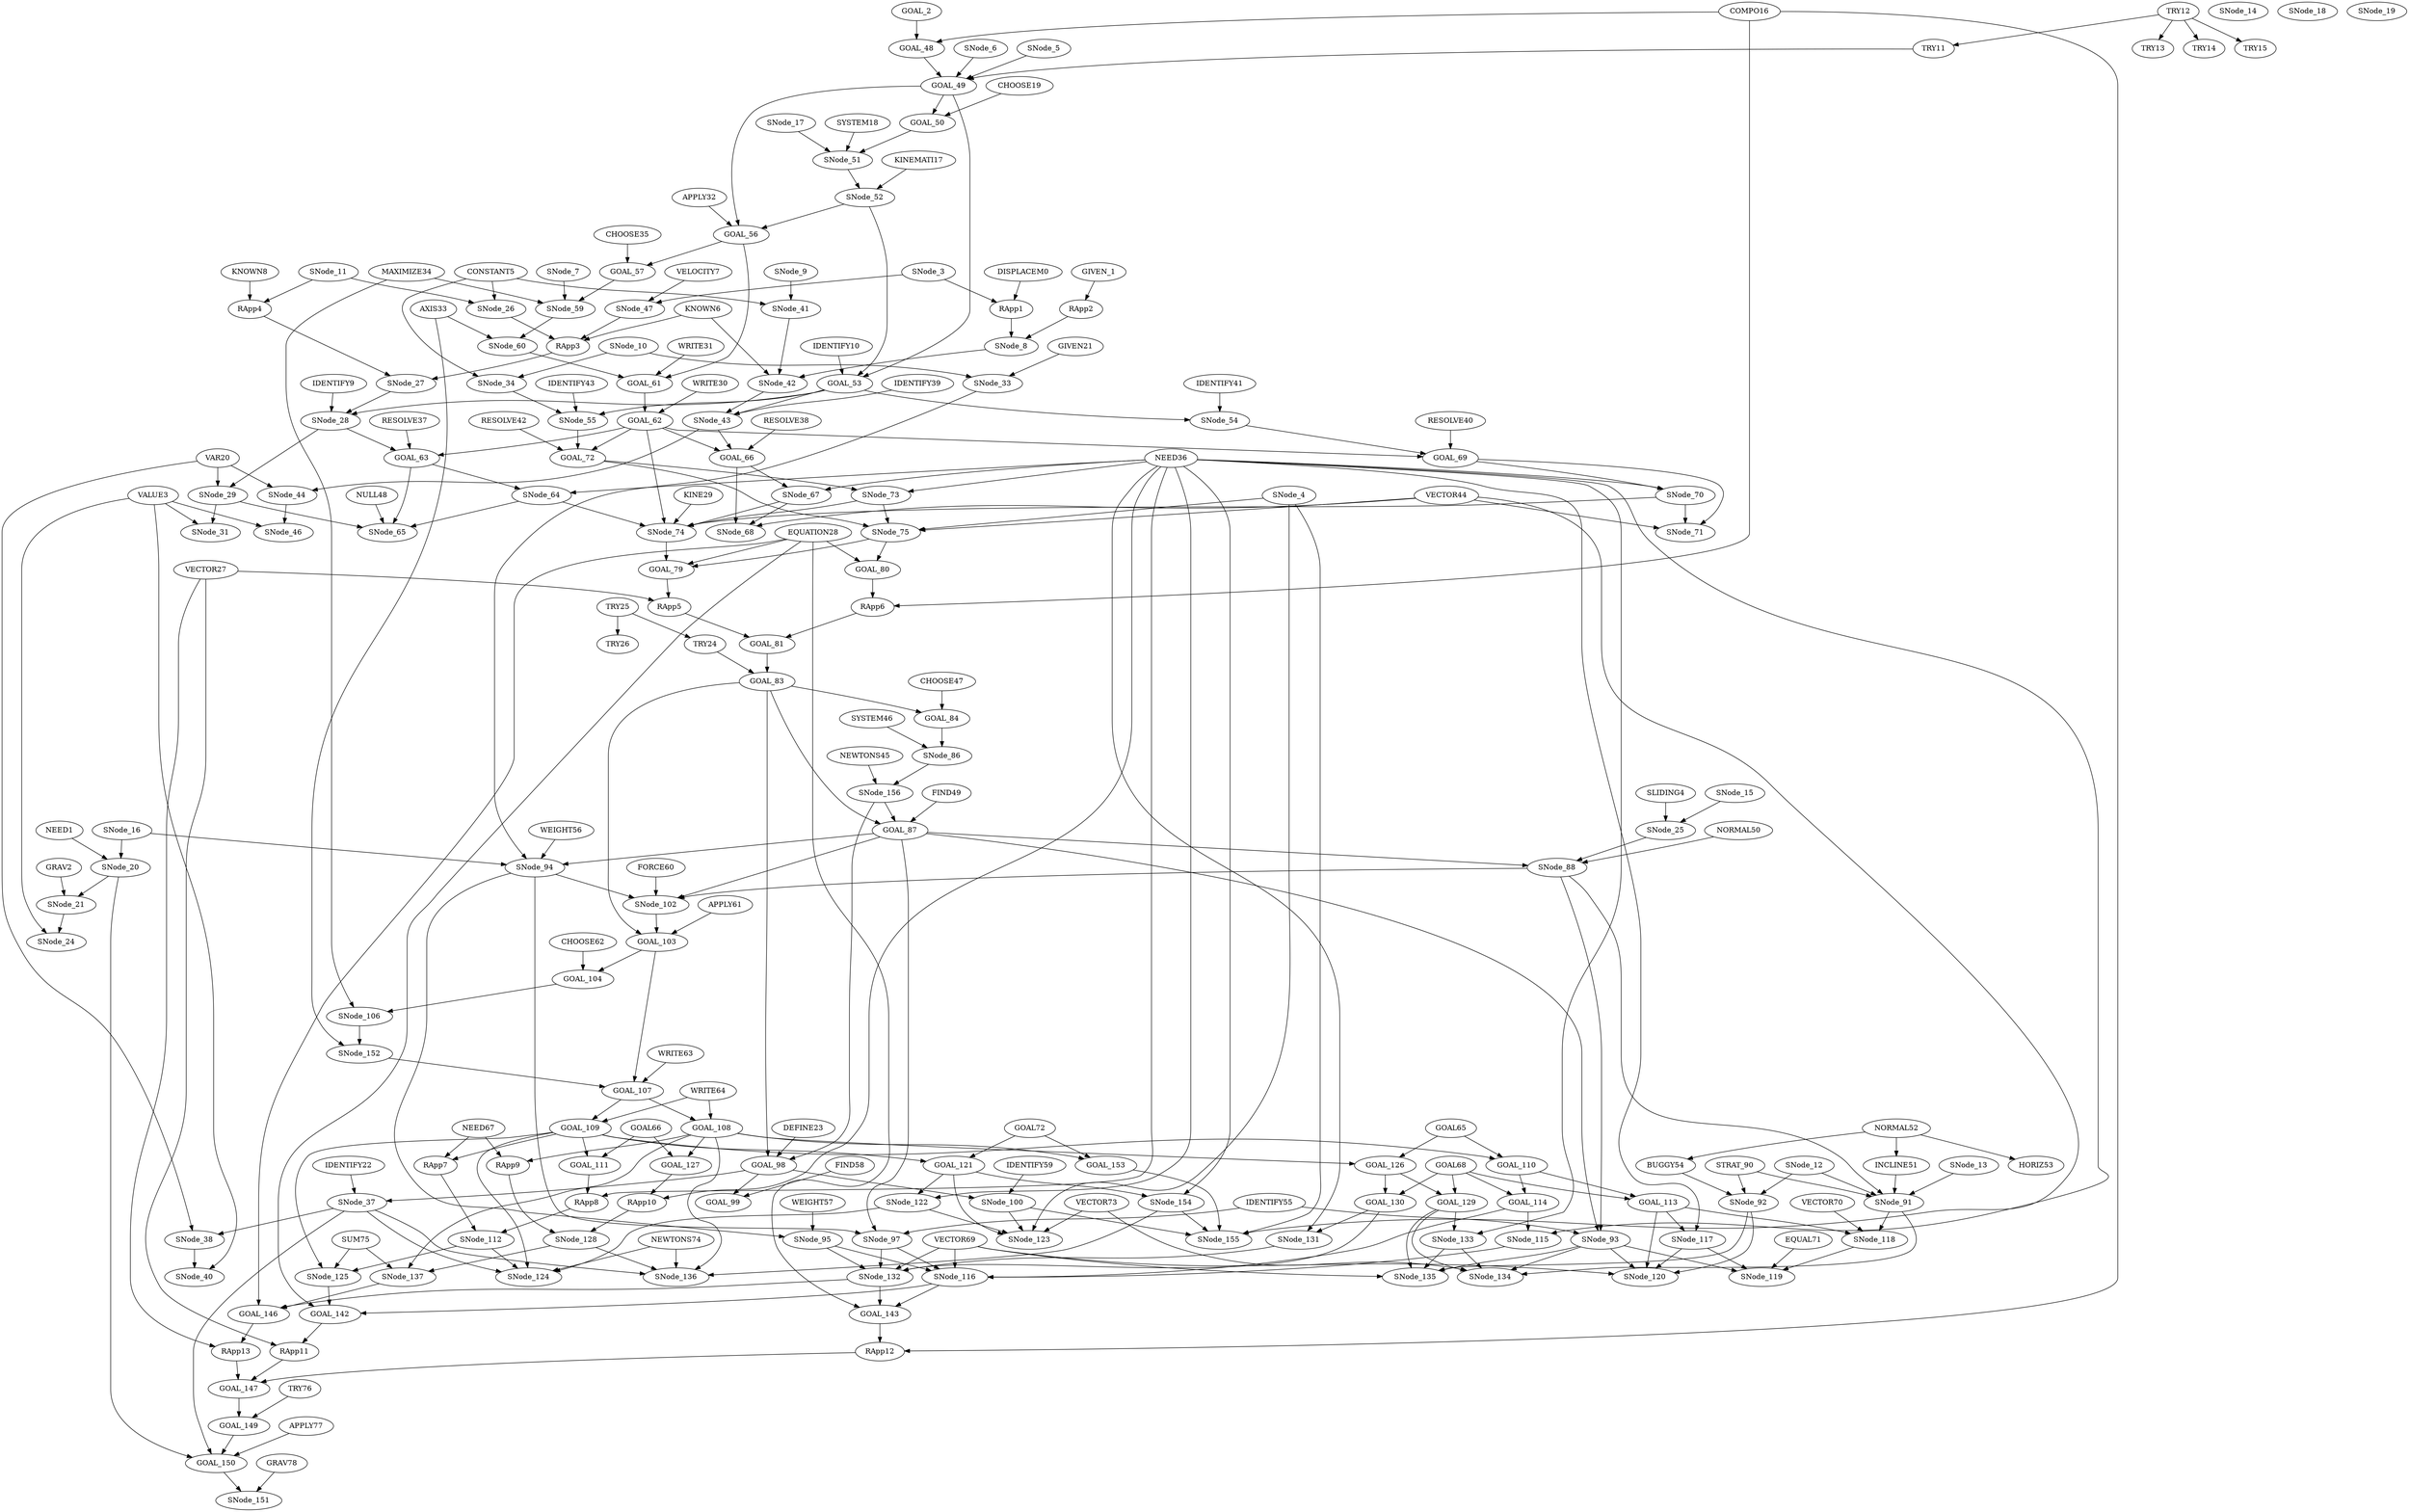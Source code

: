 digraph G {
	GOAL_2;
	GOAL_48;
	GOAL_2 -> GOAL_48;
	SNode_3;
	RApp1;
	SNode_3 -> RApp1;
	SNode_47;
	SNode_3 -> SNode_47;
	SNode_4;
	SNode_75;
	SNode_4 -> SNode_75;
	SNode_123;
	SNode_4 -> SNode_123;
	SNode_155;
	SNode_4 -> SNode_155;
	SNode_5;
	GOAL_49;
	SNode_5 -> GOAL_49;
	SNode_6;
	SNode_6 -> GOAL_49;
	SNode_7;
	SNode_59;
	SNode_7 -> SNode_59;
	DISPLACEM0;
	DISPLACEM0 -> RApp1;
	SNode_8;
	RApp1 -> SNode_8;
	GIVEN_1;
	RApp2;
	GIVEN_1 -> RApp2;
	RApp2 -> SNode_8;
	SNode_42;
	SNode_8 -> SNode_42;
	SNode_9;
	SNode_41;
	SNode_9 -> SNode_41;
	SNode_10;
	SNode_33;
	SNode_10 -> SNode_33;
	SNode_34;
	SNode_10 -> SNode_34;
	SNode_11;
	SNode_26;
	SNode_11 -> SNode_26;
	RApp4;
	SNode_11 -> RApp4;
	SNode_12;
	SNode_91;
	SNode_12 -> SNode_91;
	SNode_92;
	SNode_12 -> SNode_92;
	SNode_13;
	SNode_13 -> SNode_91;
	SNode_14;
	SNode_15;
	SNode_25;
	SNode_15 -> SNode_25;
	SNode_16;
	SNode_20;
	SNode_16 -> SNode_20;
	SNode_94;
	SNode_16 -> SNode_94;
	SNode_17;
	SNode_51;
	SNode_17 -> SNode_51;
	SNode_18;
	SNode_19;
	NEED1;
	NEED1 -> SNode_20;
	SNode_21;
	SNode_20 -> SNode_21;
	GOAL_150;
	SNode_20 -> GOAL_150;
	GRAV2;
	GRAV2 -> SNode_21;
	SNode_24;
	SNode_21 -> SNode_24;
	VALUE3;
	VALUE3 -> SNode_24;
	SNode_31;
	VALUE3 -> SNode_31;
	SNode_40;
	VALUE3 -> SNode_40;
	SNode_46;
	VALUE3 -> SNode_46;
	SLIDING4;
	SLIDING4 -> SNode_25;
	SNode_88;
	SNode_25 -> SNode_88;
	CONSTANT5;
	CONSTANT5 -> SNode_26;
	CONSTANT5 -> SNode_34;
	CONSTANT5 -> SNode_41;
	RApp3;
	SNode_26 -> RApp3;
	KNOWN6;
	KNOWN6 -> RApp3;
	KNOWN6 -> SNode_42;
	VELOCITY7;
	VELOCITY7 -> SNode_47;
	SNode_47 -> RApp3;
	SNode_27;
	RApp3 -> SNode_27;
	KNOWN8;
	KNOWN8 -> RApp4;
	RApp4 -> SNode_27;
	SNode_28;
	SNode_27 -> SNode_28;
	COMPO16;
	COMPO16 -> GOAL_48;
	RApp6;
	COMPO16 -> RApp6;
	RApp12;
	COMPO16 -> RApp12;
	GOAL_48 -> GOAL_49;
	TRY12;
	TRY11;
	TRY12 -> TRY11;
	TRY13;
	TRY12 -> TRY13;
	TRY14;
	TRY12 -> TRY14;
	TRY15;
	TRY12 -> TRY15;
	TRY11 -> GOAL_49;
	GOAL_50;
	GOAL_49 -> GOAL_50;
	GOAL_53;
	GOAL_49 -> GOAL_53;
	GOAL_56;
	GOAL_49 -> GOAL_56;
	CHOOSE19;
	CHOOSE19 -> GOAL_50;
	GOAL_50 -> SNode_51;
	SYSTEM18;
	SYSTEM18 -> SNode_51;
	SNode_52;
	SNode_51 -> SNode_52;
	KINEMATI17;
	KINEMATI17 -> SNode_52;
	SNode_52 -> GOAL_53;
	SNode_52 -> GOAL_56;
	IDENTIFY10;
	IDENTIFY10 -> GOAL_53;
	GOAL_53 -> SNode_28;
	SNode_43;
	GOAL_53 -> SNode_43;
	SNode_54;
	GOAL_53 -> SNode_54;
	SNode_55;
	GOAL_53 -> SNode_55;
	IDENTIFY9;
	IDENTIFY9 -> SNode_28;
	SNode_29;
	SNode_28 -> SNode_29;
	GOAL_63;
	SNode_28 -> GOAL_63;
	VAR20;
	VAR20 -> SNode_29;
	SNode_38;
	VAR20 -> SNode_38;
	SNode_44;
	VAR20 -> SNode_44;
	SNode_29 -> SNode_31;
	SNode_65;
	SNode_29 -> SNode_65;
	GIVEN21;
	GIVEN21 -> SNode_33;
	SNode_33 -> SNode_94;
	SNode_34 -> SNode_55;
	VECTOR27;
	RApp5;
	VECTOR27 -> RApp5;
	RApp11;
	VECTOR27 -> RApp11;
	RApp13;
	VECTOR27 -> RApp13;
	APPLY32;
	APPLY32 -> GOAL_56;
	GOAL_57;
	GOAL_56 -> GOAL_57;
	GOAL_61;
	GOAL_56 -> GOAL_61;
	CHOOSE35;
	CHOOSE35 -> GOAL_57;
	GOAL_57 -> SNode_59;
	MAXIMIZE34;
	MAXIMIZE34 -> SNode_59;
	SNode_106;
	MAXIMIZE34 -> SNode_106;
	SNode_60;
	SNode_59 -> SNode_60;
	AXIS33;
	AXIS33 -> SNode_60;
	SNode_152;
	AXIS33 -> SNode_152;
	SNode_60 -> GOAL_61;
	WRITE31;
	WRITE31 -> GOAL_61;
	GOAL_62;
	GOAL_61 -> GOAL_62;
	WRITE30;
	WRITE30 -> GOAL_62;
	GOAL_62 -> GOAL_63;
	GOAL_66;
	GOAL_62 -> GOAL_66;
	GOAL_69;
	GOAL_62 -> GOAL_69;
	GOAL_72;
	GOAL_62 -> GOAL_72;
	SNode_74;
	GOAL_62 -> SNode_74;
	RESOLVE37;
	RESOLVE37 -> GOAL_63;
	SNode_64;
	GOAL_63 -> SNode_64;
	GOAL_63 -> SNode_65;
	NEED36;
	NEED36 -> SNode_64;
	SNode_67;
	NEED36 -> SNode_67;
	SNode_70;
	NEED36 -> SNode_70;
	SNode_73;
	NEED36 -> SNode_73;
	RApp8;
	NEED36 -> RApp8;
	SNode_115;
	NEED36 -> SNode_115;
	SNode_117;
	NEED36 -> SNode_117;
	SNode_122;
	NEED36 -> SNode_122;
	RApp10;
	NEED36 -> RApp10;
	SNode_131;
	NEED36 -> SNode_131;
	SNode_133;
	NEED36 -> SNode_133;
	SNode_154;
	NEED36 -> SNode_154;
	SNode_64 -> SNode_74;
	SNode_64 -> SNode_65;
	SNode_41 -> SNode_42;
	SNode_42 -> SNode_43;
	IDENTIFY39;
	IDENTIFY39 -> SNode_43;
	SNode_43 -> GOAL_66;
	SNode_43 -> SNode_44;
	RESOLVE38;
	RESOLVE38 -> GOAL_66;
	GOAL_66 -> SNode_67;
	SNode_68;
	GOAL_66 -> SNode_68;
	SNode_67 -> SNode_74;
	SNode_67 -> SNode_68;
	IDENTIFY41;
	IDENTIFY41 -> SNode_54;
	SNode_54 -> GOAL_69;
	RESOLVE40;
	RESOLVE40 -> GOAL_69;
	GOAL_69 -> SNode_70;
	SNode_71;
	GOAL_69 -> SNode_71;
	SNode_70 -> SNode_74;
	SNode_70 -> SNode_71;
	IDENTIFY43;
	IDENTIFY43 -> SNode_55;
	SNode_55 -> GOAL_72;
	RESOLVE42;
	RESOLVE42 -> GOAL_72;
	GOAL_72 -> SNode_73;
	GOAL_72 -> SNode_75;
	SNode_73 -> SNode_74;
	SNode_73 -> SNode_75;
	KINE29;
	KINE29 -> SNode_74;
	GOAL_79;
	SNode_74 -> GOAL_79;
	VECTOR44;
	VECTOR44 -> SNode_75;
	VECTOR44 -> SNode_68;
	VECTOR44 -> SNode_71;
	VECTOR44 -> SNode_155;
	SNode_75 -> GOAL_79;
	GOAL_80;
	SNode_75 -> GOAL_80;
	EQUATION28;
	EQUATION28 -> GOAL_79;
	EQUATION28 -> GOAL_80;
	GOAL_142;
	EQUATION28 -> GOAL_142;
	GOAL_143;
	EQUATION28 -> GOAL_143;
	GOAL_146;
	EQUATION28 -> GOAL_146;
	GOAL_79 -> RApp5;
	GOAL_81;
	RApp5 -> GOAL_81;
	GOAL_80 -> RApp6;
	RApp6 -> GOAL_81;
	GOAL_83;
	GOAL_81 -> GOAL_83;
	TRY25;
	TRY24;
	TRY25 -> TRY24;
	TRY26;
	TRY25 -> TRY26;
	TRY24 -> GOAL_83;
	GOAL_84;
	GOAL_83 -> GOAL_84;
	GOAL_98;
	GOAL_83 -> GOAL_98;
	GOAL_87;
	GOAL_83 -> GOAL_87;
	GOAL_103;
	GOAL_83 -> GOAL_103;
	CHOOSE47;
	CHOOSE47 -> GOAL_84;
	SNode_86;
	GOAL_84 -> SNode_86;
	SYSTEM46;
	SYSTEM46 -> SNode_86;
	SNode_156;
	SNode_86 -> SNode_156;
	NEWTONS45;
	NEWTONS45 -> SNode_156;
	SNode_156 -> GOAL_98;
	SNode_156 -> GOAL_87;
	DEFINE23;
	DEFINE23 -> GOAL_98;
	SNode_37;
	GOAL_98 -> SNode_37;
	GOAL_99;
	GOAL_98 -> GOAL_99;
	SNode_100;
	GOAL_98 -> SNode_100;
	IDENTIFY22;
	IDENTIFY22 -> SNode_37;
	SNode_37 -> SNode_38;
	SNode_124;
	SNode_37 -> SNode_124;
	SNode_136;
	SNode_37 -> SNode_136;
	SNode_37 -> GOAL_150;
	SNode_38 -> SNode_40;
	SNode_44 -> SNode_46;
	NULL48;
	NULL48 -> SNode_65;
	FIND49;
	FIND49 -> GOAL_87;
	GOAL_87 -> SNode_88;
	SNode_93;
	GOAL_87 -> SNode_93;
	GOAL_87 -> SNode_94;
	SNode_97;
	GOAL_87 -> SNode_97;
	SNode_102;
	GOAL_87 -> SNode_102;
	NORMAL50;
	NORMAL50 -> SNode_88;
	SNode_88 -> SNode_91;
	SNode_88 -> SNode_93;
	SNode_88 -> SNode_102;
	STRAT_90;
	STRAT_90 -> SNode_91;
	STRAT_90 -> SNode_92;
	NORMAL52;
	INCLINE51;
	NORMAL52 -> INCLINE51;
	HORIZ53;
	NORMAL52 -> HORIZ53;
	BUGGY54;
	NORMAL52 -> BUGGY54;
	INCLINE51 -> SNode_91;
	SNode_118;
	SNode_91 -> SNode_118;
	SNode_134;
	SNode_91 -> SNode_134;
	BUGGY54 -> SNode_92;
	SNode_120;
	SNode_92 -> SNode_120;
	SNode_135;
	SNode_92 -> SNode_135;
	IDENTIFY55;
	IDENTIFY55 -> SNode_93;
	IDENTIFY55 -> SNode_97;
	SNode_119;
	SNode_93 -> SNode_119;
	SNode_93 -> SNode_120;
	SNode_93 -> SNode_134;
	SNode_93 -> SNode_135;
	WEIGHT56;
	WEIGHT56 -> SNode_94;
	SNode_95;
	SNode_94 -> SNode_95;
	SNode_94 -> SNode_97;
	SNode_94 -> SNode_102;
	WEIGHT57;
	WEIGHT57 -> SNode_95;
	SNode_116;
	SNode_95 -> SNode_116;
	SNode_132;
	SNode_95 -> SNode_132;
	SNode_97 -> SNode_116;
	SNode_97 -> SNode_132;
	FIND58;
	FIND58 -> GOAL_99;
	IDENTIFY59;
	IDENTIFY59 -> SNode_100;
	SNode_100 -> SNode_123;
	SNode_100 -> SNode_155;
	FORCE60;
	FORCE60 -> SNode_102;
	SNode_102 -> GOAL_103;
	APPLY61;
	APPLY61 -> GOAL_103;
	GOAL_104;
	GOAL_103 -> GOAL_104;
	GOAL_107;
	GOAL_103 -> GOAL_107;
	CHOOSE62;
	CHOOSE62 -> GOAL_104;
	GOAL_104 -> SNode_106;
	SNode_106 -> SNode_152;
	SNode_152 -> GOAL_107;
	WRITE63;
	WRITE63 -> GOAL_107;
	GOAL_108;
	GOAL_107 -> GOAL_108;
	GOAL_109;
	GOAL_107 -> GOAL_109;
	WRITE64;
	WRITE64 -> GOAL_108;
	WRITE64 -> GOAL_109;
	GOAL_126;
	GOAL_108 -> GOAL_126;
	GOAL_127;
	GOAL_108 -> GOAL_127;
	RApp9;
	GOAL_108 -> RApp9;
	GOAL_108 -> SNode_136;
	SNode_137;
	GOAL_108 -> SNode_137;
	GOAL_153;
	GOAL_108 -> GOAL_153;
	GOAL_110;
	GOAL_109 -> GOAL_110;
	GOAL_111;
	GOAL_109 -> GOAL_111;
	RApp7;
	GOAL_109 -> RApp7;
	GOAL_121;
	GOAL_109 -> GOAL_121;
	GOAL_109 -> SNode_124;
	SNode_125;
	GOAL_109 -> SNode_125;
	GOAL65;
	GOAL65 -> GOAL_110;
	GOAL65 -> GOAL_126;
	GOAL_113;
	GOAL_110 -> GOAL_113;
	GOAL_114;
	GOAL_110 -> GOAL_114;
	GOAL66;
	GOAL66 -> GOAL_111;
	GOAL66 -> GOAL_127;
	GOAL_111 -> RApp8;
	NEED67;
	NEED67 -> RApp7;
	NEED67 -> RApp9;
	SNode_112;
	RApp7 -> SNode_112;
	RApp8 -> SNode_112;
	SNode_112 -> SNode_124;
	SNode_112 -> SNode_125;
	GOAL68;
	GOAL68 -> GOAL_113;
	GOAL68 -> GOAL_114;
	GOAL_129;
	GOAL68 -> GOAL_129;
	GOAL_130;
	GOAL68 -> GOAL_130;
	GOAL_113 -> SNode_117;
	GOAL_113 -> SNode_118;
	GOAL_113 -> SNode_120;
	GOAL_114 -> SNode_115;
	GOAL_114 -> SNode_116;
	SNode_115 -> SNode_116;
	VECTOR69;
	VECTOR69 -> SNode_116;
	VECTOR69 -> SNode_120;
	VECTOR69 -> SNode_132;
	VECTOR69 -> SNode_135;
	SNode_116 -> GOAL_142;
	SNode_116 -> GOAL_143;
	SNode_117 -> SNode_119;
	SNode_117 -> SNode_120;
	VECTOR70;
	VECTOR70 -> SNode_118;
	SNode_118 -> SNode_119;
	EQUAL71;
	EQUAL71 -> SNode_119;
	GOAL72;
	GOAL72 -> GOAL_121;
	GOAL72 -> GOAL_153;
	GOAL_121 -> SNode_122;
	GOAL_121 -> SNode_123;
	GOAL_121 -> SNode_154;
	SNode_122 -> SNode_123;
	SNode_122 -> SNode_124;
	VECTOR73;
	VECTOR73 -> SNode_123;
	VECTOR73 -> SNode_134;
	NEWTONS74;
	NEWTONS74 -> SNode_124;
	NEWTONS74 -> SNode_136;
	SUM75;
	SUM75 -> SNode_125;
	SUM75 -> SNode_137;
	SNode_125 -> GOAL_142;
	GOAL_126 -> GOAL_129;
	GOAL_126 -> GOAL_130;
	GOAL_127 -> RApp10;
	SNode_128;
	RApp9 -> SNode_128;
	RApp10 -> SNode_128;
	SNode_128 -> SNode_136;
	SNode_128 -> SNode_137;
	GOAL_129 -> SNode_133;
	GOAL_129 -> SNode_134;
	GOAL_129 -> SNode_135;
	GOAL_130 -> SNode_131;
	GOAL_130 -> SNode_132;
	SNode_131 -> SNode_132;
	SNode_132 -> GOAL_143;
	SNode_132 -> GOAL_146;
	SNode_133 -> SNode_134;
	SNode_133 -> SNode_135;
	SNode_154 -> SNode_136;
	SNode_154 -> SNode_155;
	SNode_137 -> GOAL_146;
	GOAL_142 -> RApp11;
	GOAL_143 -> RApp12;
	GOAL_146 -> RApp13;
	GOAL_147;
	RApp11 -> GOAL_147;
	RApp12 -> GOAL_147;
	RApp13 -> GOAL_147;
	GOAL_149;
	GOAL_147 -> GOAL_149;
	TRY76;
	TRY76 -> GOAL_149;
	GOAL_149 -> GOAL_150;
	APPLY77;
	APPLY77 -> GOAL_150;
	SNode_151;
	GOAL_150 -> SNode_151;
	GRAV78;
	GRAV78 -> SNode_151;
	GOAL_153 -> SNode_155;
}
